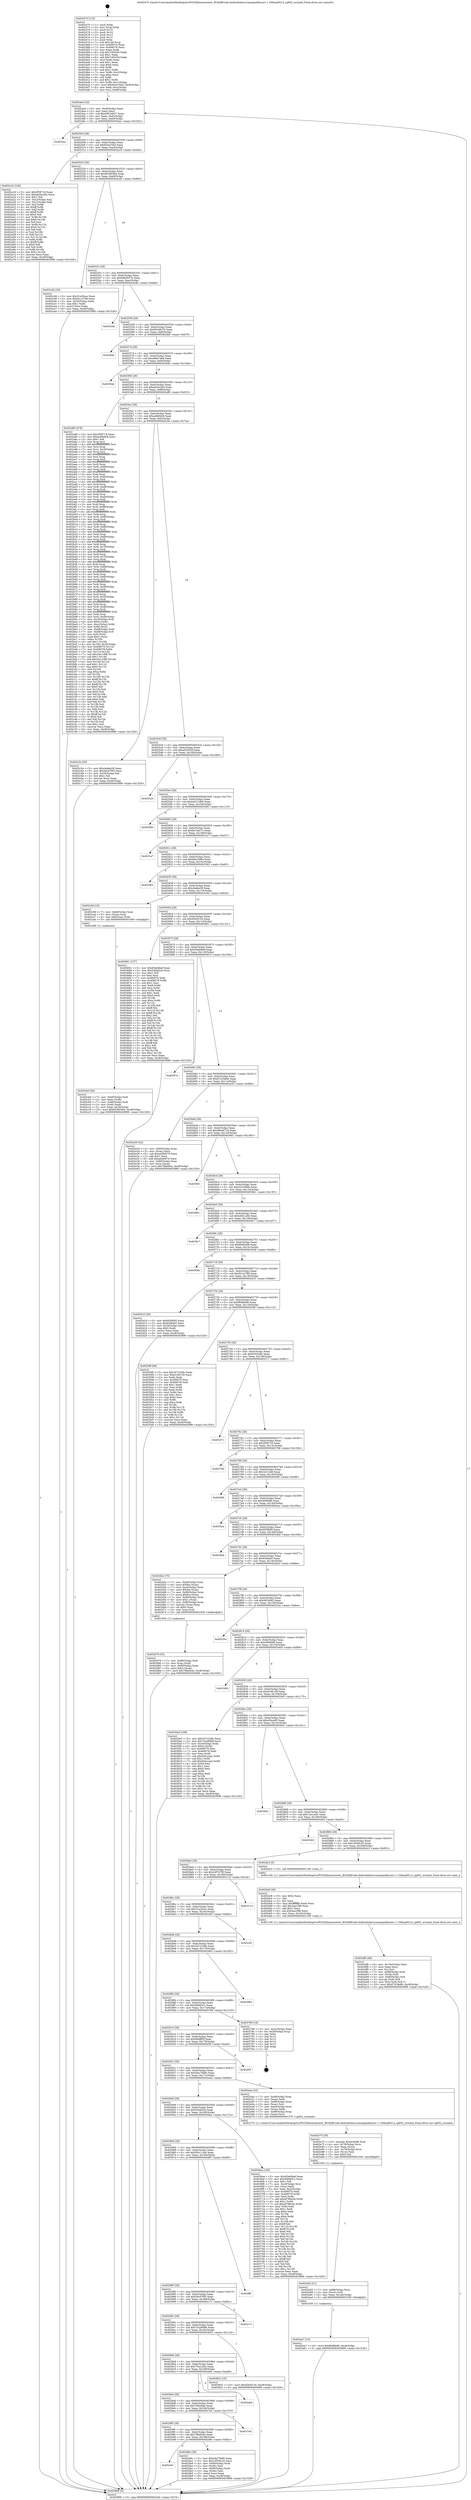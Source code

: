 digraph "0x402470" {
  label = "0x402470 (/mnt/c/Users/mathe/Desktop/tcc/POCII/binaries/extr_BGAQRCode-Androidzbarsrcmainjnilibiconv-1.15libcp852.h_cp852_wctomb_Final-ollvm.out::main(0))"
  labelloc = "t"
  node[shape=record]

  Entry [label="",width=0.3,height=0.3,shape=circle,fillcolor=black,style=filled]
  "0x4024e4" [label="{
     0x4024e4 [32]\l
     | [instrs]\l
     &nbsp;&nbsp;0x4024e4 \<+6\>: mov -0xc8(%rbp),%eax\l
     &nbsp;&nbsp;0x4024ea \<+2\>: mov %eax,%ecx\l
     &nbsp;&nbsp;0x4024ec \<+6\>: sub $0x8361b827,%ecx\l
     &nbsp;&nbsp;0x4024f2 \<+6\>: mov %eax,-0xdc(%rbp)\l
     &nbsp;&nbsp;0x4024f8 \<+6\>: mov %ecx,-0xe0(%rbp)\l
     &nbsp;&nbsp;0x4024fe \<+6\>: je 00000000004034ac \<main+0x103c\>\l
  }"]
  "0x4034ac" [label="{
     0x4034ac\l
  }", style=dashed]
  "0x402504" [label="{
     0x402504 [28]\l
     | [instrs]\l
     &nbsp;&nbsp;0x402504 \<+5\>: jmp 0000000000402509 \<main+0x99\>\l
     &nbsp;&nbsp;0x402509 \<+6\>: mov -0xdc(%rbp),%eax\l
     &nbsp;&nbsp;0x40250f \<+5\>: sub $0x83ea76a5,%eax\l
     &nbsp;&nbsp;0x402514 \<+6\>: mov %eax,-0xe4(%rbp)\l
     &nbsp;&nbsp;0x40251a \<+6\>: je 0000000000402a16 \<main+0x5a6\>\l
  }"]
  Exit [label="",width=0.3,height=0.3,shape=circle,fillcolor=black,style=filled,peripheries=2]
  "0x402a16" [label="{
     0x402a16 [106]\l
     | [instrs]\l
     &nbsp;&nbsp;0x402a16 \<+5\>: mov $0x2f58718,%eax\l
     &nbsp;&nbsp;0x402a1b \<+5\>: mov $0xab26c2b5,%ecx\l
     &nbsp;&nbsp;0x402a20 \<+2\>: mov $0x1,%dl\l
     &nbsp;&nbsp;0x402a22 \<+7\>: mov -0xc2(%rbp),%sil\l
     &nbsp;&nbsp;0x402a29 \<+7\>: mov -0xc1(%rbp),%dil\l
     &nbsp;&nbsp;0x402a30 \<+3\>: mov %sil,%r8b\l
     &nbsp;&nbsp;0x402a33 \<+4\>: xor $0xff,%r8b\l
     &nbsp;&nbsp;0x402a37 \<+3\>: mov %dil,%r9b\l
     &nbsp;&nbsp;0x402a3a \<+4\>: xor $0xff,%r9b\l
     &nbsp;&nbsp;0x402a3e \<+3\>: xor $0x0,%dl\l
     &nbsp;&nbsp;0x402a41 \<+3\>: mov %r8b,%r10b\l
     &nbsp;&nbsp;0x402a44 \<+4\>: and $0x0,%r10b\l
     &nbsp;&nbsp;0x402a48 \<+3\>: and %dl,%sil\l
     &nbsp;&nbsp;0x402a4b \<+3\>: mov %r9b,%r11b\l
     &nbsp;&nbsp;0x402a4e \<+4\>: and $0x0,%r11b\l
     &nbsp;&nbsp;0x402a52 \<+3\>: and %dl,%dil\l
     &nbsp;&nbsp;0x402a55 \<+3\>: or %sil,%r10b\l
     &nbsp;&nbsp;0x402a58 \<+3\>: or %dil,%r11b\l
     &nbsp;&nbsp;0x402a5b \<+3\>: xor %r11b,%r10b\l
     &nbsp;&nbsp;0x402a5e \<+3\>: or %r9b,%r8b\l
     &nbsp;&nbsp;0x402a61 \<+4\>: xor $0xff,%r8b\l
     &nbsp;&nbsp;0x402a65 \<+3\>: or $0x0,%dl\l
     &nbsp;&nbsp;0x402a68 \<+3\>: and %dl,%r8b\l
     &nbsp;&nbsp;0x402a6b \<+3\>: or %r8b,%r10b\l
     &nbsp;&nbsp;0x402a6e \<+4\>: test $0x1,%r10b\l
     &nbsp;&nbsp;0x402a72 \<+3\>: cmovne %ecx,%eax\l
     &nbsp;&nbsp;0x402a75 \<+6\>: mov %eax,-0xc8(%rbp)\l
     &nbsp;&nbsp;0x402a7b \<+5\>: jmp 0000000000403996 \<main+0x1526\>\l
  }"]
  "0x402520" [label="{
     0x402520 [28]\l
     | [instrs]\l
     &nbsp;&nbsp;0x402520 \<+5\>: jmp 0000000000402525 \<main+0xb5\>\l
     &nbsp;&nbsp;0x402525 \<+6\>: mov -0xdc(%rbp),%eax\l
     &nbsp;&nbsp;0x40252b \<+5\>: sub $0x8526936d,%eax\l
     &nbsp;&nbsp;0x402530 \<+6\>: mov %eax,-0xe8(%rbp)\l
     &nbsp;&nbsp;0x402536 \<+6\>: je 0000000000402cd4 \<main+0x864\>\l
  }"]
  "0x403996" [label="{
     0x403996 [5]\l
     | [instrs]\l
     &nbsp;&nbsp;0x403996 \<+5\>: jmp 00000000004024e4 \<main+0x74\>\l
  }"]
  "0x402470" [label="{
     0x402470 [116]\l
     | [instrs]\l
     &nbsp;&nbsp;0x402470 \<+1\>: push %rbp\l
     &nbsp;&nbsp;0x402471 \<+3\>: mov %rsp,%rbp\l
     &nbsp;&nbsp;0x402474 \<+2\>: push %r15\l
     &nbsp;&nbsp;0x402476 \<+2\>: push %r14\l
     &nbsp;&nbsp;0x402478 \<+2\>: push %r13\l
     &nbsp;&nbsp;0x40247a \<+2\>: push %r12\l
     &nbsp;&nbsp;0x40247c \<+1\>: push %rbx\l
     &nbsp;&nbsp;0x40247d \<+7\>: sub $0x1b8,%rsp\l
     &nbsp;&nbsp;0x402484 \<+7\>: mov 0x406070,%eax\l
     &nbsp;&nbsp;0x40248b \<+7\>: mov 0x406078,%ecx\l
     &nbsp;&nbsp;0x402492 \<+2\>: mov %eax,%edx\l
     &nbsp;&nbsp;0x402494 \<+6\>: sub $0x7c65430,%edx\l
     &nbsp;&nbsp;0x40249a \<+3\>: sub $0x1,%edx\l
     &nbsp;&nbsp;0x40249d \<+6\>: add $0x7c65430,%edx\l
     &nbsp;&nbsp;0x4024a3 \<+3\>: imul %edx,%eax\l
     &nbsp;&nbsp;0x4024a6 \<+3\>: and $0x1,%eax\l
     &nbsp;&nbsp;0x4024a9 \<+3\>: cmp $0x0,%eax\l
     &nbsp;&nbsp;0x4024ac \<+4\>: sete %r8b\l
     &nbsp;&nbsp;0x4024b0 \<+4\>: and $0x1,%r8b\l
     &nbsp;&nbsp;0x4024b4 \<+7\>: mov %r8b,-0xc2(%rbp)\l
     &nbsp;&nbsp;0x4024bb \<+3\>: cmp $0xa,%ecx\l
     &nbsp;&nbsp;0x4024be \<+4\>: setl %r8b\l
     &nbsp;&nbsp;0x4024c2 \<+4\>: and $0x1,%r8b\l
     &nbsp;&nbsp;0x4024c6 \<+7\>: mov %r8b,-0xc1(%rbp)\l
     &nbsp;&nbsp;0x4024cd \<+10\>: movl $0x83ea76a5,-0xc8(%rbp)\l
     &nbsp;&nbsp;0x4024d7 \<+6\>: mov %edi,-0xcc(%rbp)\l
     &nbsp;&nbsp;0x4024dd \<+7\>: mov %rsi,-0xd8(%rbp)\l
  }"]
  "0x402ea7" [label="{
     0x402ea7 [15]\l
     | [instrs]\l
     &nbsp;&nbsp;0x402ea7 \<+10\>: movl $0xf64fbb06,-0xc8(%rbp)\l
     &nbsp;&nbsp;0x402eb1 \<+5\>: jmp 0000000000403996 \<main+0x1526\>\l
  }"]
  "0x402cd4" [label="{
     0x402cd4 [30]\l
     | [instrs]\l
     &nbsp;&nbsp;0x402cd4 \<+5\>: mov $0x31e26cac,%eax\l
     &nbsp;&nbsp;0x402cd9 \<+5\>: mov $0xf2c1e789,%ecx\l
     &nbsp;&nbsp;0x402cde \<+3\>: mov -0x34(%rbp),%edx\l
     &nbsp;&nbsp;0x402ce1 \<+3\>: cmp $0x1,%edx\l
     &nbsp;&nbsp;0x402ce4 \<+3\>: cmovl %ecx,%eax\l
     &nbsp;&nbsp;0x402ce7 \<+6\>: mov %eax,-0xc8(%rbp)\l
     &nbsp;&nbsp;0x402ced \<+5\>: jmp 0000000000403996 \<main+0x1526\>\l
  }"]
  "0x40253c" [label="{
     0x40253c [28]\l
     | [instrs]\l
     &nbsp;&nbsp;0x40253c \<+5\>: jmp 0000000000402541 \<main+0xd1\>\l
     &nbsp;&nbsp;0x402541 \<+6\>: mov -0xdc(%rbp),%eax\l
     &nbsp;&nbsp;0x402547 \<+5\>: sub $0x8d63627b,%eax\l
     &nbsp;&nbsp;0x40254c \<+6\>: mov %eax,-0xec(%rbp)\l
     &nbsp;&nbsp;0x402552 \<+6\>: je 000000000040324b \<main+0xddb\>\l
  }"]
  "0x402e92" [label="{
     0x402e92 [21]\l
     | [instrs]\l
     &nbsp;&nbsp;0x402e92 \<+7\>: mov -0x88(%rbp),%rcx\l
     &nbsp;&nbsp;0x402e99 \<+3\>: mov (%rcx),%rdi\l
     &nbsp;&nbsp;0x402e9c \<+6\>: mov %eax,-0x1a0(%rbp)\l
     &nbsp;&nbsp;0x402ea2 \<+5\>: call 0000000000401030 \<free@plt\>\l
     | [calls]\l
     &nbsp;&nbsp;0x401030 \{1\} (unknown)\l
  }"]
  "0x40324b" [label="{
     0x40324b\l
  }", style=dashed]
  "0x402558" [label="{
     0x402558 [28]\l
     | [instrs]\l
     &nbsp;&nbsp;0x402558 \<+5\>: jmp 000000000040255d \<main+0xed\>\l
     &nbsp;&nbsp;0x40255d \<+6\>: mov -0xdc(%rbp),%eax\l
     &nbsp;&nbsp;0x402563 \<+5\>: sub $0x93c48c7b,%eax\l
     &nbsp;&nbsp;0x402568 \<+6\>: mov %eax,-0xf0(%rbp)\l
     &nbsp;&nbsp;0x40256e \<+6\>: je 0000000000402fe6 \<main+0xb76\>\l
  }"]
  "0x402e75" [label="{
     0x402e75 [29]\l
     | [instrs]\l
     &nbsp;&nbsp;0x402e75 \<+10\>: movabs $0x4040d6,%rdi\l
     &nbsp;&nbsp;0x402e7f \<+4\>: mov -0x78(%rbp),%rcx\l
     &nbsp;&nbsp;0x402e83 \<+2\>: mov %eax,(%rcx)\l
     &nbsp;&nbsp;0x402e85 \<+4\>: mov -0x78(%rbp),%rcx\l
     &nbsp;&nbsp;0x402e89 \<+2\>: mov (%rcx),%esi\l
     &nbsp;&nbsp;0x402e8b \<+2\>: mov $0x0,%al\l
     &nbsp;&nbsp;0x402e8d \<+5\>: call 0000000000401040 \<printf@plt\>\l
     | [calls]\l
     &nbsp;&nbsp;0x401040 \{1\} (unknown)\l
  }"]
  "0x402fe6" [label="{
     0x402fe6\l
  }", style=dashed]
  "0x402574" [label="{
     0x402574 [28]\l
     | [instrs]\l
     &nbsp;&nbsp;0x402574 \<+5\>: jmp 0000000000402579 \<main+0x109\>\l
     &nbsp;&nbsp;0x402579 \<+6\>: mov -0xdc(%rbp),%eax\l
     &nbsp;&nbsp;0x40257f \<+5\>: sub $0xa8be7de8,%eax\l
     &nbsp;&nbsp;0x402584 \<+6\>: mov %eax,-0xf4(%rbp)\l
     &nbsp;&nbsp;0x40258a \<+6\>: je 000000000040394e \<main+0x14de\>\l
  }"]
  "0x402df0" [label="{
     0x402df0 [48]\l
     | [instrs]\l
     &nbsp;&nbsp;0x402df0 \<+6\>: mov -0x19c(%rbp),%ecx\l
     &nbsp;&nbsp;0x402df6 \<+3\>: imul %eax,%ecx\l
     &nbsp;&nbsp;0x402df9 \<+3\>: mov %cl,%sil\l
     &nbsp;&nbsp;0x402dfc \<+7\>: mov -0x88(%rbp),%rdi\l
     &nbsp;&nbsp;0x402e03 \<+3\>: mov (%rdi),%rdi\l
     &nbsp;&nbsp;0x402e06 \<+4\>: mov -0x80(%rbp),%r8\l
     &nbsp;&nbsp;0x402e0a \<+3\>: movslq (%r8),%r8\l
     &nbsp;&nbsp;0x402e0d \<+4\>: mov %sil,(%rdi,%r8,1)\l
     &nbsp;&nbsp;0x402e11 \<+10\>: movl $0xd7418a9b,-0xc8(%rbp)\l
     &nbsp;&nbsp;0x402e1b \<+5\>: jmp 0000000000403996 \<main+0x1526\>\l
  }"]
  "0x40394e" [label="{
     0x40394e\l
  }", style=dashed]
  "0x402590" [label="{
     0x402590 [28]\l
     | [instrs]\l
     &nbsp;&nbsp;0x402590 \<+5\>: jmp 0000000000402595 \<main+0x125\>\l
     &nbsp;&nbsp;0x402595 \<+6\>: mov -0xdc(%rbp),%eax\l
     &nbsp;&nbsp;0x40259b \<+5\>: sub $0xab26c2b5,%eax\l
     &nbsp;&nbsp;0x4025a0 \<+6\>: mov %eax,-0xf8(%rbp)\l
     &nbsp;&nbsp;0x4025a6 \<+6\>: je 0000000000402a80 \<main+0x610\>\l
  }"]
  "0x402dc8" [label="{
     0x402dc8 [40]\l
     | [instrs]\l
     &nbsp;&nbsp;0x402dc8 \<+5\>: mov $0x2,%ecx\l
     &nbsp;&nbsp;0x402dcd \<+1\>: cltd\l
     &nbsp;&nbsp;0x402dce \<+2\>: idiv %ecx\l
     &nbsp;&nbsp;0x402dd0 \<+6\>: imul $0xfffffffe,%edx,%ecx\l
     &nbsp;&nbsp;0x402dd6 \<+6\>: add $0x2ea1f98,%ecx\l
     &nbsp;&nbsp;0x402ddc \<+3\>: add $0x1,%ecx\l
     &nbsp;&nbsp;0x402ddf \<+6\>: sub $0x2ea1f98,%ecx\l
     &nbsp;&nbsp;0x402de5 \<+6\>: mov %ecx,-0x19c(%rbp)\l
     &nbsp;&nbsp;0x402deb \<+5\>: call 0000000000401160 \<next_i\>\l
     | [calls]\l
     &nbsp;&nbsp;0x401160 \{1\} (/mnt/c/Users/mathe/Desktop/tcc/POCII/binaries/extr_BGAQRCode-Androidzbarsrcmainjnilibiconv-1.15libcp852.h_cp852_wctomb_Final-ollvm.out::next_i)\l
  }"]
  "0x402a80" [label="{
     0x402a80 [478]\l
     | [instrs]\l
     &nbsp;&nbsp;0x402a80 \<+5\>: mov $0x2f58718,%eax\l
     &nbsp;&nbsp;0x402a85 \<+5\>: mov $0xae8bfdc8,%ecx\l
     &nbsp;&nbsp;0x402a8a \<+2\>: mov $0x1,%dl\l
     &nbsp;&nbsp;0x402a8c \<+3\>: mov %rsp,%rsi\l
     &nbsp;&nbsp;0x402a8f \<+4\>: add $0xfffffffffffffff0,%rsi\l
     &nbsp;&nbsp;0x402a93 \<+3\>: mov %rsi,%rsp\l
     &nbsp;&nbsp;0x402a96 \<+7\>: mov %rsi,-0xc0(%rbp)\l
     &nbsp;&nbsp;0x402a9d \<+3\>: mov %rsp,%rsi\l
     &nbsp;&nbsp;0x402aa0 \<+4\>: add $0xfffffffffffffff0,%rsi\l
     &nbsp;&nbsp;0x402aa4 \<+3\>: mov %rsi,%rsp\l
     &nbsp;&nbsp;0x402aa7 \<+3\>: mov %rsp,%rdi\l
     &nbsp;&nbsp;0x402aaa \<+4\>: add $0xfffffffffffffff0,%rdi\l
     &nbsp;&nbsp;0x402aae \<+3\>: mov %rdi,%rsp\l
     &nbsp;&nbsp;0x402ab1 \<+7\>: mov %rdi,-0xb8(%rbp)\l
     &nbsp;&nbsp;0x402ab8 \<+3\>: mov %rsp,%rdi\l
     &nbsp;&nbsp;0x402abb \<+4\>: add $0xfffffffffffffff0,%rdi\l
     &nbsp;&nbsp;0x402abf \<+3\>: mov %rdi,%rsp\l
     &nbsp;&nbsp;0x402ac2 \<+7\>: mov %rdi,-0xb0(%rbp)\l
     &nbsp;&nbsp;0x402ac9 \<+3\>: mov %rsp,%rdi\l
     &nbsp;&nbsp;0x402acc \<+4\>: add $0xfffffffffffffff0,%rdi\l
     &nbsp;&nbsp;0x402ad0 \<+3\>: mov %rdi,%rsp\l
     &nbsp;&nbsp;0x402ad3 \<+7\>: mov %rdi,-0xa8(%rbp)\l
     &nbsp;&nbsp;0x402ada \<+3\>: mov %rsp,%rdi\l
     &nbsp;&nbsp;0x402add \<+4\>: add $0xfffffffffffffff0,%rdi\l
     &nbsp;&nbsp;0x402ae1 \<+3\>: mov %rdi,%rsp\l
     &nbsp;&nbsp;0x402ae4 \<+7\>: mov %rdi,-0xa0(%rbp)\l
     &nbsp;&nbsp;0x402aeb \<+3\>: mov %rsp,%rdi\l
     &nbsp;&nbsp;0x402aee \<+4\>: add $0xfffffffffffffff0,%rdi\l
     &nbsp;&nbsp;0x402af2 \<+3\>: mov %rdi,%rsp\l
     &nbsp;&nbsp;0x402af5 \<+7\>: mov %rdi,-0x98(%rbp)\l
     &nbsp;&nbsp;0x402afc \<+3\>: mov %rsp,%rdi\l
     &nbsp;&nbsp;0x402aff \<+4\>: add $0xfffffffffffffff0,%rdi\l
     &nbsp;&nbsp;0x402b03 \<+3\>: mov %rdi,%rsp\l
     &nbsp;&nbsp;0x402b06 \<+7\>: mov %rdi,-0x90(%rbp)\l
     &nbsp;&nbsp;0x402b0d \<+3\>: mov %rsp,%rdi\l
     &nbsp;&nbsp;0x402b10 \<+4\>: add $0xfffffffffffffff0,%rdi\l
     &nbsp;&nbsp;0x402b14 \<+3\>: mov %rdi,%rsp\l
     &nbsp;&nbsp;0x402b17 \<+7\>: mov %rdi,-0x88(%rbp)\l
     &nbsp;&nbsp;0x402b1e \<+3\>: mov %rsp,%rdi\l
     &nbsp;&nbsp;0x402b21 \<+4\>: add $0xfffffffffffffff0,%rdi\l
     &nbsp;&nbsp;0x402b25 \<+3\>: mov %rdi,%rsp\l
     &nbsp;&nbsp;0x402b28 \<+4\>: mov %rdi,-0x80(%rbp)\l
     &nbsp;&nbsp;0x402b2c \<+3\>: mov %rsp,%rdi\l
     &nbsp;&nbsp;0x402b2f \<+4\>: add $0xfffffffffffffff0,%rdi\l
     &nbsp;&nbsp;0x402b33 \<+3\>: mov %rdi,%rsp\l
     &nbsp;&nbsp;0x402b36 \<+4\>: mov %rdi,-0x78(%rbp)\l
     &nbsp;&nbsp;0x402b3a \<+3\>: mov %rsp,%rdi\l
     &nbsp;&nbsp;0x402b3d \<+4\>: add $0xfffffffffffffff0,%rdi\l
     &nbsp;&nbsp;0x402b41 \<+3\>: mov %rdi,%rsp\l
     &nbsp;&nbsp;0x402b44 \<+4\>: mov %rdi,-0x70(%rbp)\l
     &nbsp;&nbsp;0x402b48 \<+3\>: mov %rsp,%rdi\l
     &nbsp;&nbsp;0x402b4b \<+4\>: add $0xfffffffffffffff0,%rdi\l
     &nbsp;&nbsp;0x402b4f \<+3\>: mov %rdi,%rsp\l
     &nbsp;&nbsp;0x402b52 \<+4\>: mov %rdi,-0x68(%rbp)\l
     &nbsp;&nbsp;0x402b56 \<+3\>: mov %rsp,%rdi\l
     &nbsp;&nbsp;0x402b59 \<+4\>: add $0xfffffffffffffff0,%rdi\l
     &nbsp;&nbsp;0x402b5d \<+3\>: mov %rdi,%rsp\l
     &nbsp;&nbsp;0x402b60 \<+4\>: mov %rdi,-0x60(%rbp)\l
     &nbsp;&nbsp;0x402b64 \<+3\>: mov %rsp,%rdi\l
     &nbsp;&nbsp;0x402b67 \<+4\>: add $0xfffffffffffffff0,%rdi\l
     &nbsp;&nbsp;0x402b6b \<+3\>: mov %rdi,%rsp\l
     &nbsp;&nbsp;0x402b6e \<+4\>: mov %rdi,-0x58(%rbp)\l
     &nbsp;&nbsp;0x402b72 \<+3\>: mov %rsp,%rdi\l
     &nbsp;&nbsp;0x402b75 \<+4\>: add $0xfffffffffffffff0,%rdi\l
     &nbsp;&nbsp;0x402b79 \<+3\>: mov %rdi,%rsp\l
     &nbsp;&nbsp;0x402b7c \<+4\>: mov %rdi,-0x50(%rbp)\l
     &nbsp;&nbsp;0x402b80 \<+3\>: mov %rsp,%rdi\l
     &nbsp;&nbsp;0x402b83 \<+4\>: add $0xfffffffffffffff0,%rdi\l
     &nbsp;&nbsp;0x402b87 \<+3\>: mov %rdi,%rsp\l
     &nbsp;&nbsp;0x402b8a \<+4\>: mov %rdi,-0x48(%rbp)\l
     &nbsp;&nbsp;0x402b8e \<+3\>: mov %rsp,%rdi\l
     &nbsp;&nbsp;0x402b91 \<+4\>: add $0xfffffffffffffff0,%rdi\l
     &nbsp;&nbsp;0x402b95 \<+3\>: mov %rdi,%rsp\l
     &nbsp;&nbsp;0x402b98 \<+4\>: mov %rdi,-0x40(%rbp)\l
     &nbsp;&nbsp;0x402b9c \<+7\>: mov -0xc0(%rbp),%rdi\l
     &nbsp;&nbsp;0x402ba3 \<+6\>: movl $0x0,(%rdi)\l
     &nbsp;&nbsp;0x402ba9 \<+7\>: mov -0xcc(%rbp),%r8d\l
     &nbsp;&nbsp;0x402bb0 \<+3\>: mov %r8d,(%rsi)\l
     &nbsp;&nbsp;0x402bb3 \<+7\>: mov -0xb8(%rbp),%rdi\l
     &nbsp;&nbsp;0x402bba \<+7\>: mov -0xd8(%rbp),%r9\l
     &nbsp;&nbsp;0x402bc1 \<+3\>: mov %r9,(%rdi)\l
     &nbsp;&nbsp;0x402bc4 \<+3\>: cmpl $0x2,(%rsi)\l
     &nbsp;&nbsp;0x402bc7 \<+4\>: setne %r10b\l
     &nbsp;&nbsp;0x402bcb \<+4\>: and $0x1,%r10b\l
     &nbsp;&nbsp;0x402bcf \<+4\>: mov %r10b,-0x35(%rbp)\l
     &nbsp;&nbsp;0x402bd3 \<+8\>: mov 0x406070,%r11d\l
     &nbsp;&nbsp;0x402bdb \<+7\>: mov 0x406078,%ebx\l
     &nbsp;&nbsp;0x402be2 \<+3\>: mov %r11d,%r14d\l
     &nbsp;&nbsp;0x402be5 \<+7\>: sub $0x24cc18fb,%r14d\l
     &nbsp;&nbsp;0x402bec \<+4\>: sub $0x1,%r14d\l
     &nbsp;&nbsp;0x402bf0 \<+7\>: add $0x24cc18fb,%r14d\l
     &nbsp;&nbsp;0x402bf7 \<+4\>: imul %r14d,%r11d\l
     &nbsp;&nbsp;0x402bfb \<+4\>: and $0x1,%r11d\l
     &nbsp;&nbsp;0x402bff \<+4\>: cmp $0x0,%r11d\l
     &nbsp;&nbsp;0x402c03 \<+4\>: sete %r10b\l
     &nbsp;&nbsp;0x402c07 \<+3\>: cmp $0xa,%ebx\l
     &nbsp;&nbsp;0x402c0a \<+4\>: setl %r15b\l
     &nbsp;&nbsp;0x402c0e \<+3\>: mov %r10b,%r12b\l
     &nbsp;&nbsp;0x402c11 \<+4\>: xor $0xff,%r12b\l
     &nbsp;&nbsp;0x402c15 \<+3\>: mov %r15b,%r13b\l
     &nbsp;&nbsp;0x402c18 \<+4\>: xor $0xff,%r13b\l
     &nbsp;&nbsp;0x402c1c \<+3\>: xor $0x0,%dl\l
     &nbsp;&nbsp;0x402c1f \<+3\>: mov %r12b,%sil\l
     &nbsp;&nbsp;0x402c22 \<+4\>: and $0x0,%sil\l
     &nbsp;&nbsp;0x402c26 \<+3\>: and %dl,%r10b\l
     &nbsp;&nbsp;0x402c29 \<+3\>: mov %r13b,%dil\l
     &nbsp;&nbsp;0x402c2c \<+4\>: and $0x0,%dil\l
     &nbsp;&nbsp;0x402c30 \<+3\>: and %dl,%r15b\l
     &nbsp;&nbsp;0x402c33 \<+3\>: or %r10b,%sil\l
     &nbsp;&nbsp;0x402c36 \<+3\>: or %r15b,%dil\l
     &nbsp;&nbsp;0x402c39 \<+3\>: xor %dil,%sil\l
     &nbsp;&nbsp;0x402c3c \<+3\>: or %r13b,%r12b\l
     &nbsp;&nbsp;0x402c3f \<+4\>: xor $0xff,%r12b\l
     &nbsp;&nbsp;0x402c43 \<+3\>: or $0x0,%dl\l
     &nbsp;&nbsp;0x402c46 \<+3\>: and %dl,%r12b\l
     &nbsp;&nbsp;0x402c49 \<+3\>: or %r12b,%sil\l
     &nbsp;&nbsp;0x402c4c \<+4\>: test $0x1,%sil\l
     &nbsp;&nbsp;0x402c50 \<+3\>: cmovne %ecx,%eax\l
     &nbsp;&nbsp;0x402c53 \<+6\>: mov %eax,-0xc8(%rbp)\l
     &nbsp;&nbsp;0x402c59 \<+5\>: jmp 0000000000403996 \<main+0x1526\>\l
  }"]
  "0x4025ac" [label="{
     0x4025ac [28]\l
     | [instrs]\l
     &nbsp;&nbsp;0x4025ac \<+5\>: jmp 00000000004025b1 \<main+0x141\>\l
     &nbsp;&nbsp;0x4025b1 \<+6\>: mov -0xdc(%rbp),%eax\l
     &nbsp;&nbsp;0x4025b7 \<+5\>: sub $0xae8bfdc8,%eax\l
     &nbsp;&nbsp;0x4025bc \<+6\>: mov %eax,-0xfc(%rbp)\l
     &nbsp;&nbsp;0x4025c2 \<+6\>: je 0000000000402c5e \<main+0x7ee\>\l
  }"]
  "0x402a0c" [label="{
     0x402a0c\l
  }", style=dashed]
  "0x402d9c" [label="{
     0x402d9c [39]\l
     | [instrs]\l
     &nbsp;&nbsp;0x402d9c \<+5\>: mov $0x4da75680,%eax\l
     &nbsp;&nbsp;0x402da1 \<+5\>: mov $0x1d559c25,%ecx\l
     &nbsp;&nbsp;0x402da6 \<+4\>: mov -0x80(%rbp),%rdx\l
     &nbsp;&nbsp;0x402daa \<+2\>: mov (%rdx),%esi\l
     &nbsp;&nbsp;0x402dac \<+7\>: mov -0x90(%rbp),%rdx\l
     &nbsp;&nbsp;0x402db3 \<+2\>: cmp (%rdx),%esi\l
     &nbsp;&nbsp;0x402db5 \<+3\>: cmovl %ecx,%eax\l
     &nbsp;&nbsp;0x402db8 \<+6\>: mov %eax,-0xc8(%rbp)\l
     &nbsp;&nbsp;0x402dbe \<+5\>: jmp 0000000000403996 \<main+0x1526\>\l
  }"]
  "0x402c5e" [label="{
     0x402c5e [30]\l
     | [instrs]\l
     &nbsp;&nbsp;0x402c5e \<+5\>: mov $0xcbafee28,%eax\l
     &nbsp;&nbsp;0x402c63 \<+5\>: mov $0x5dc976f3,%ecx\l
     &nbsp;&nbsp;0x402c68 \<+3\>: mov -0x35(%rbp),%dl\l
     &nbsp;&nbsp;0x402c6b \<+3\>: test $0x1,%dl\l
     &nbsp;&nbsp;0x402c6e \<+3\>: cmovne %ecx,%eax\l
     &nbsp;&nbsp;0x402c71 \<+6\>: mov %eax,-0xc8(%rbp)\l
     &nbsp;&nbsp;0x402c77 \<+5\>: jmp 0000000000403996 \<main+0x1526\>\l
  }"]
  "0x4025c8" [label="{
     0x4025c8 [28]\l
     | [instrs]\l
     &nbsp;&nbsp;0x4025c8 \<+5\>: jmp 00000000004025cd \<main+0x15d\>\l
     &nbsp;&nbsp;0x4025cd \<+6\>: mov -0xdc(%rbp),%eax\l
     &nbsp;&nbsp;0x4025d3 \<+5\>: sub $0xaf25052f,%eax\l
     &nbsp;&nbsp;0x4025d8 \<+6\>: mov %eax,-0x100(%rbp)\l
     &nbsp;&nbsp;0x4025de \<+6\>: je 0000000000403520 \<main+0x10b0\>\l
  }"]
  "0x4029f0" [label="{
     0x4029f0 [28]\l
     | [instrs]\l
     &nbsp;&nbsp;0x4029f0 \<+5\>: jmp 00000000004029f5 \<main+0x585\>\l
     &nbsp;&nbsp;0x4029f5 \<+6\>: mov -0xdc(%rbp),%eax\l
     &nbsp;&nbsp;0x4029fb \<+5\>: sub $0x7f8a0b4c,%eax\l
     &nbsp;&nbsp;0x402a00 \<+6\>: mov %eax,-0x198(%rbp)\l
     &nbsp;&nbsp;0x402a06 \<+6\>: je 0000000000402d9c \<main+0x92c\>\l
  }"]
  "0x403520" [label="{
     0x403520\l
  }", style=dashed]
  "0x4025e4" [label="{
     0x4025e4 [28]\l
     | [instrs]\l
     &nbsp;&nbsp;0x4025e4 \<+5\>: jmp 00000000004025e9 \<main+0x179\>\l
     &nbsp;&nbsp;0x4025e9 \<+6\>: mov -0xdc(%rbp),%eax\l
     &nbsp;&nbsp;0x4025ef \<+5\>: sub $0xb4e71db9,%eax\l
     &nbsp;&nbsp;0x4025f4 \<+6\>: mov %eax,-0x104(%rbp)\l
     &nbsp;&nbsp;0x4025fa \<+6\>: je 0000000000403580 \<main+0x1110\>\l
  }"]
  "0x4037e0" [label="{
     0x4037e0\l
  }", style=dashed]
  "0x403580" [label="{
     0x403580\l
  }", style=dashed]
  "0x402600" [label="{
     0x402600 [28]\l
     | [instrs]\l
     &nbsp;&nbsp;0x402600 \<+5\>: jmp 0000000000402605 \<main+0x195\>\l
     &nbsp;&nbsp;0x402605 \<+6\>: mov -0xdc(%rbp),%eax\l
     &nbsp;&nbsp;0x40260b \<+5\>: sub $0xba7abc7c,%eax\l
     &nbsp;&nbsp;0x402610 \<+6\>: mov %eax,-0x108(%rbp)\l
     &nbsp;&nbsp;0x402616 \<+6\>: je 00000000004031a7 \<main+0xd37\>\l
  }"]
  "0x4029d4" [label="{
     0x4029d4 [28]\l
     | [instrs]\l
     &nbsp;&nbsp;0x4029d4 \<+5\>: jmp 00000000004029d9 \<main+0x569\>\l
     &nbsp;&nbsp;0x4029d9 \<+6\>: mov -0xdc(%rbp),%eax\l
     &nbsp;&nbsp;0x4029df \<+5\>: sub $0x7d82dfae,%eax\l
     &nbsp;&nbsp;0x4029e4 \<+6\>: mov %eax,-0x194(%rbp)\l
     &nbsp;&nbsp;0x4029ea \<+6\>: je 00000000004037e0 \<main+0x1370\>\l
  }"]
  "0x4031a7" [label="{
     0x4031a7\l
  }", style=dashed]
  "0x40261c" [label="{
     0x40261c [28]\l
     | [instrs]\l
     &nbsp;&nbsp;0x40261c \<+5\>: jmp 0000000000402621 \<main+0x1b1\>\l
     &nbsp;&nbsp;0x402621 \<+6\>: mov -0xdc(%rbp),%eax\l
     &nbsp;&nbsp;0x402627 \<+5\>: sub $0xbbb16f6e,%eax\l
     &nbsp;&nbsp;0x40262c \<+6\>: mov %eax,-0x10c(%rbp)\l
     &nbsp;&nbsp;0x402632 \<+6\>: je 0000000000403362 \<main+0xef2\>\l
  }"]
  "0x402eb6" [label="{
     0x402eb6\l
  }", style=dashed]
  "0x403362" [label="{
     0x403362\l
  }", style=dashed]
  "0x402638" [label="{
     0x402638 [28]\l
     | [instrs]\l
     &nbsp;&nbsp;0x402638 \<+5\>: jmp 000000000040263d \<main+0x1cd\>\l
     &nbsp;&nbsp;0x40263d \<+6\>: mov -0xdc(%rbp),%eax\l
     &nbsp;&nbsp;0x402643 \<+5\>: sub $0xcbafee28,%eax\l
     &nbsp;&nbsp;0x402648 \<+6\>: mov %eax,-0x110(%rbp)\l
     &nbsp;&nbsp;0x40264e \<+6\>: je 0000000000402c9d \<main+0x82d\>\l
  }"]
  "0x4029b8" [label="{
     0x4029b8 [28]\l
     | [instrs]\l
     &nbsp;&nbsp;0x4029b8 \<+5\>: jmp 00000000004029bd \<main+0x54d\>\l
     &nbsp;&nbsp;0x4029bd \<+6\>: mov -0xdc(%rbp),%eax\l
     &nbsp;&nbsp;0x4029c3 \<+5\>: sub $0x75ca1d2e,%eax\l
     &nbsp;&nbsp;0x4029c8 \<+6\>: mov %eax,-0x190(%rbp)\l
     &nbsp;&nbsp;0x4029ce \<+6\>: je 0000000000402eb6 \<main+0xa46\>\l
  }"]
  "0x402c9d" [label="{
     0x402c9d [19]\l
     | [instrs]\l
     &nbsp;&nbsp;0x402c9d \<+7\>: mov -0xb8(%rbp),%rax\l
     &nbsp;&nbsp;0x402ca4 \<+3\>: mov (%rax),%rax\l
     &nbsp;&nbsp;0x402ca7 \<+4\>: mov 0x8(%rax),%rdi\l
     &nbsp;&nbsp;0x402cab \<+5\>: call 0000000000401060 \<atoi@plt\>\l
     | [calls]\l
     &nbsp;&nbsp;0x401060 \{1\} (unknown)\l
  }"]
  "0x402654" [label="{
     0x402654 [28]\l
     | [instrs]\l
     &nbsp;&nbsp;0x402654 \<+5\>: jmp 0000000000402659 \<main+0x1e9\>\l
     &nbsp;&nbsp;0x402659 \<+6\>: mov -0xdc(%rbp),%eax\l
     &nbsp;&nbsp;0x40265f \<+5\>: sub $0xd3e5f134,%eax\l
     &nbsp;&nbsp;0x402664 \<+6\>: mov %eax,-0x114(%rbp)\l
     &nbsp;&nbsp;0x40266a \<+6\>: je 0000000000403661 \<main+0x11f1\>\l
  }"]
  "0x402cb0" [label="{
     0x402cb0 [36]\l
     | [instrs]\l
     &nbsp;&nbsp;0x402cb0 \<+7\>: mov -0xb0(%rbp),%rdi\l
     &nbsp;&nbsp;0x402cb7 \<+2\>: mov %eax,(%rdi)\l
     &nbsp;&nbsp;0x402cb9 \<+7\>: mov -0xb0(%rbp),%rdi\l
     &nbsp;&nbsp;0x402cc0 \<+2\>: mov (%rdi),%eax\l
     &nbsp;&nbsp;0x402cc2 \<+3\>: mov %eax,-0x34(%rbp)\l
     &nbsp;&nbsp;0x402cc5 \<+10\>: movl $0x8526936d,-0xc8(%rbp)\l
     &nbsp;&nbsp;0x402ccf \<+5\>: jmp 0000000000403996 \<main+0x1526\>\l
  }"]
  "0x403652" [label="{
     0x403652 [15]\l
     | [instrs]\l
     &nbsp;&nbsp;0x403652 \<+10\>: movl $0xd3e5f134,-0xc8(%rbp)\l
     &nbsp;&nbsp;0x40365c \<+5\>: jmp 0000000000403996 \<main+0x1526\>\l
  }"]
  "0x403661" [label="{
     0x403661 [137]\l
     | [instrs]\l
     &nbsp;&nbsp;0x403661 \<+5\>: mov $0xd5a6dbef,%eax\l
     &nbsp;&nbsp;0x403666 \<+5\>: mov $0x52baf2cb,%ecx\l
     &nbsp;&nbsp;0x40366b \<+2\>: mov $0x1,%dl\l
     &nbsp;&nbsp;0x40366d \<+2\>: xor %esi,%esi\l
     &nbsp;&nbsp;0x40366f \<+7\>: mov 0x406070,%edi\l
     &nbsp;&nbsp;0x403676 \<+8\>: mov 0x406078,%r8d\l
     &nbsp;&nbsp;0x40367e \<+3\>: sub $0x1,%esi\l
     &nbsp;&nbsp;0x403681 \<+3\>: mov %edi,%r9d\l
     &nbsp;&nbsp;0x403684 \<+3\>: add %esi,%r9d\l
     &nbsp;&nbsp;0x403687 \<+4\>: imul %r9d,%edi\l
     &nbsp;&nbsp;0x40368b \<+3\>: and $0x1,%edi\l
     &nbsp;&nbsp;0x40368e \<+3\>: cmp $0x0,%edi\l
     &nbsp;&nbsp;0x403691 \<+4\>: sete %r10b\l
     &nbsp;&nbsp;0x403695 \<+4\>: cmp $0xa,%r8d\l
     &nbsp;&nbsp;0x403699 \<+4\>: setl %r11b\l
     &nbsp;&nbsp;0x40369d \<+3\>: mov %r10b,%bl\l
     &nbsp;&nbsp;0x4036a0 \<+3\>: xor $0xff,%bl\l
     &nbsp;&nbsp;0x4036a3 \<+3\>: mov %r11b,%r14b\l
     &nbsp;&nbsp;0x4036a6 \<+4\>: xor $0xff,%r14b\l
     &nbsp;&nbsp;0x4036aa \<+3\>: xor $0x1,%dl\l
     &nbsp;&nbsp;0x4036ad \<+3\>: mov %bl,%r15b\l
     &nbsp;&nbsp;0x4036b0 \<+4\>: and $0xff,%r15b\l
     &nbsp;&nbsp;0x4036b4 \<+3\>: and %dl,%r10b\l
     &nbsp;&nbsp;0x4036b7 \<+3\>: mov %r14b,%r12b\l
     &nbsp;&nbsp;0x4036ba \<+4\>: and $0xff,%r12b\l
     &nbsp;&nbsp;0x4036be \<+3\>: and %dl,%r11b\l
     &nbsp;&nbsp;0x4036c1 \<+3\>: or %r10b,%r15b\l
     &nbsp;&nbsp;0x4036c4 \<+3\>: or %r11b,%r12b\l
     &nbsp;&nbsp;0x4036c7 \<+3\>: xor %r12b,%r15b\l
     &nbsp;&nbsp;0x4036ca \<+3\>: or %r14b,%bl\l
     &nbsp;&nbsp;0x4036cd \<+3\>: xor $0xff,%bl\l
     &nbsp;&nbsp;0x4036d0 \<+3\>: or $0x1,%dl\l
     &nbsp;&nbsp;0x4036d3 \<+2\>: and %dl,%bl\l
     &nbsp;&nbsp;0x4036d5 \<+3\>: or %bl,%r15b\l
     &nbsp;&nbsp;0x4036d8 \<+4\>: test $0x1,%r15b\l
     &nbsp;&nbsp;0x4036dc \<+3\>: cmovne %ecx,%eax\l
     &nbsp;&nbsp;0x4036df \<+6\>: mov %eax,-0xc8(%rbp)\l
     &nbsp;&nbsp;0x4036e5 \<+5\>: jmp 0000000000403996 \<main+0x1526\>\l
  }"]
  "0x402670" [label="{
     0x402670 [28]\l
     | [instrs]\l
     &nbsp;&nbsp;0x402670 \<+5\>: jmp 0000000000402675 \<main+0x205\>\l
     &nbsp;&nbsp;0x402675 \<+6\>: mov -0xdc(%rbp),%eax\l
     &nbsp;&nbsp;0x40267b \<+5\>: sub $0xd5a6dbef,%eax\l
     &nbsp;&nbsp;0x402680 \<+6\>: mov %eax,-0x118(%rbp)\l
     &nbsp;&nbsp;0x402686 \<+6\>: je 000000000040397e \<main+0x150e\>\l
  }"]
  "0x40299c" [label="{
     0x40299c [28]\l
     | [instrs]\l
     &nbsp;&nbsp;0x40299c \<+5\>: jmp 00000000004029a1 \<main+0x531\>\l
     &nbsp;&nbsp;0x4029a1 \<+6\>: mov -0xdc(%rbp),%eax\l
     &nbsp;&nbsp;0x4029a7 \<+5\>: sub $0x742a9086,%eax\l
     &nbsp;&nbsp;0x4029ac \<+6\>: mov %eax,-0x18c(%rbp)\l
     &nbsp;&nbsp;0x4029b2 \<+6\>: je 0000000000403652 \<main+0x11e2\>\l
  }"]
  "0x40397e" [label="{
     0x40397e\l
  }", style=dashed]
  "0x40268c" [label="{
     0x40268c [28]\l
     | [instrs]\l
     &nbsp;&nbsp;0x40268c \<+5\>: jmp 0000000000402691 \<main+0x221\>\l
     &nbsp;&nbsp;0x402691 \<+6\>: mov -0xdc(%rbp),%eax\l
     &nbsp;&nbsp;0x402697 \<+5\>: sub $0xd7418a9b,%eax\l
     &nbsp;&nbsp;0x40269c \<+6\>: mov %eax,-0x11c(%rbp)\l
     &nbsp;&nbsp;0x4026a2 \<+6\>: je 0000000000402e20 \<main+0x9b0\>\l
  }"]
  "0x402c7c" [label="{
     0x402c7c\l
  }", style=dashed]
  "0x402e20" [label="{
     0x402e20 [42]\l
     | [instrs]\l
     &nbsp;&nbsp;0x402e20 \<+4\>: mov -0x80(%rbp),%rax\l
     &nbsp;&nbsp;0x402e24 \<+2\>: mov (%rax),%ecx\l
     &nbsp;&nbsp;0x402e26 \<+6\>: sub $0xad3bf470,%ecx\l
     &nbsp;&nbsp;0x402e2c \<+3\>: add $0x1,%ecx\l
     &nbsp;&nbsp;0x402e2f \<+6\>: add $0xad3bf470,%ecx\l
     &nbsp;&nbsp;0x402e35 \<+4\>: mov -0x80(%rbp),%rax\l
     &nbsp;&nbsp;0x402e39 \<+2\>: mov %ecx,(%rax)\l
     &nbsp;&nbsp;0x402e3b \<+10\>: movl $0x7f8a0b4c,-0xc8(%rbp)\l
     &nbsp;&nbsp;0x402e45 \<+5\>: jmp 0000000000403996 \<main+0x1526\>\l
  }"]
  "0x4026a8" [label="{
     0x4026a8 [28]\l
     | [instrs]\l
     &nbsp;&nbsp;0x4026a8 \<+5\>: jmp 00000000004026ad \<main+0x23d\>\l
     &nbsp;&nbsp;0x4026ad \<+6\>: mov -0xdc(%rbp),%eax\l
     &nbsp;&nbsp;0x4026b3 \<+5\>: sub $0xdbba6718,%eax\l
     &nbsp;&nbsp;0x4026b8 \<+6\>: mov %eax,-0x120(%rbp)\l
     &nbsp;&nbsp;0x4026be \<+6\>: je 00000000004038f1 \<main+0x1481\>\l
  }"]
  "0x402980" [label="{
     0x402980 [28]\l
     | [instrs]\l
     &nbsp;&nbsp;0x402980 \<+5\>: jmp 0000000000402985 \<main+0x515\>\l
     &nbsp;&nbsp;0x402985 \<+6\>: mov -0xdc(%rbp),%eax\l
     &nbsp;&nbsp;0x40298b \<+5\>: sub $0x5dc976f3,%eax\l
     &nbsp;&nbsp;0x402990 \<+6\>: mov %eax,-0x188(%rbp)\l
     &nbsp;&nbsp;0x402996 \<+6\>: je 0000000000402c7c \<main+0x80c\>\l
  }"]
  "0x4038f1" [label="{
     0x4038f1\l
  }", style=dashed]
  "0x4026c4" [label="{
     0x4026c4 [28]\l
     | [instrs]\l
     &nbsp;&nbsp;0x4026c4 \<+5\>: jmp 00000000004026c9 \<main+0x259\>\l
     &nbsp;&nbsp;0x4026c9 \<+6\>: mov -0xdc(%rbp),%eax\l
     &nbsp;&nbsp;0x4026cf \<+5\>: sub $0xe231984b,%eax\l
     &nbsp;&nbsp;0x4026d4 \<+6\>: mov %eax,-0x124(%rbp)\l
     &nbsp;&nbsp;0x4026da \<+6\>: je 0000000000403861 \<main+0x13f1\>\l
  }"]
  "0x402ff5" [label="{
     0x402ff5\l
  }", style=dashed]
  "0x403861" [label="{
     0x403861\l
  }", style=dashed]
  "0x4026e0" [label="{
     0x4026e0 [28]\l
     | [instrs]\l
     &nbsp;&nbsp;0x4026e0 \<+5\>: jmp 00000000004026e5 \<main+0x275\>\l
     &nbsp;&nbsp;0x4026e5 \<+6\>: mov -0xdc(%rbp),%eax\l
     &nbsp;&nbsp;0x4026eb \<+5\>: sub $0xe4f21a5b,%eax\l
     &nbsp;&nbsp;0x4026f0 \<+6\>: mov %eax,-0x128(%rbp)\l
     &nbsp;&nbsp;0x4026f6 \<+6\>: je 00000000004038c7 \<main+0x1457\>\l
  }"]
  "0x402964" [label="{
     0x402964 [28]\l
     | [instrs]\l
     &nbsp;&nbsp;0x402964 \<+5\>: jmp 0000000000402969 \<main+0x4f9\>\l
     &nbsp;&nbsp;0x402969 \<+6\>: mov -0xdc(%rbp),%eax\l
     &nbsp;&nbsp;0x40296f \<+5\>: sub $0x55e113e4,%eax\l
     &nbsp;&nbsp;0x402974 \<+6\>: mov %eax,-0x184(%rbp)\l
     &nbsp;&nbsp;0x40297a \<+6\>: je 0000000000402ff5 \<main+0xb85\>\l
  }"]
  "0x4038c7" [label="{
     0x4038c7\l
  }", style=dashed]
  "0x4026fc" [label="{
     0x4026fc [28]\l
     | [instrs]\l
     &nbsp;&nbsp;0x4026fc \<+5\>: jmp 0000000000402701 \<main+0x291\>\l
     &nbsp;&nbsp;0x402701 \<+6\>: mov -0xdc(%rbp),%eax\l
     &nbsp;&nbsp;0x402707 \<+5\>: sub $0xf0ef5a06,%eax\l
     &nbsp;&nbsp;0x40270c \<+6\>: mov %eax,-0x12c(%rbp)\l
     &nbsp;&nbsp;0x402712 \<+6\>: je 000000000040304b \<main+0xbdb\>\l
  }"]
  "0x4036ea" [label="{
     0x4036ea [159]\l
     | [instrs]\l
     &nbsp;&nbsp;0x4036ea \<+5\>: mov $0xd5a6dbef,%eax\l
     &nbsp;&nbsp;0x4036ef \<+5\>: mov $0x40bfd3c1,%ecx\l
     &nbsp;&nbsp;0x4036f4 \<+2\>: mov $0x1,%dl\l
     &nbsp;&nbsp;0x4036f6 \<+7\>: mov -0xc0(%rbp),%rsi\l
     &nbsp;&nbsp;0x4036fd \<+2\>: mov (%rsi),%edi\l
     &nbsp;&nbsp;0x4036ff \<+3\>: mov %edi,-0x2c(%rbp)\l
     &nbsp;&nbsp;0x403702 \<+7\>: mov 0x406070,%edi\l
     &nbsp;&nbsp;0x403709 \<+8\>: mov 0x406078,%r8d\l
     &nbsp;&nbsp;0x403711 \<+3\>: mov %edi,%r9d\l
     &nbsp;&nbsp;0x403714 \<+7\>: add $0xaf789e2b,%r9d\l
     &nbsp;&nbsp;0x40371b \<+4\>: sub $0x1,%r9d\l
     &nbsp;&nbsp;0x40371f \<+7\>: sub $0xaf789e2b,%r9d\l
     &nbsp;&nbsp;0x403726 \<+4\>: imul %r9d,%edi\l
     &nbsp;&nbsp;0x40372a \<+3\>: and $0x1,%edi\l
     &nbsp;&nbsp;0x40372d \<+3\>: cmp $0x0,%edi\l
     &nbsp;&nbsp;0x403730 \<+4\>: sete %r10b\l
     &nbsp;&nbsp;0x403734 \<+4\>: cmp $0xa,%r8d\l
     &nbsp;&nbsp;0x403738 \<+4\>: setl %r11b\l
     &nbsp;&nbsp;0x40373c \<+3\>: mov %r10b,%bl\l
     &nbsp;&nbsp;0x40373f \<+3\>: xor $0xff,%bl\l
     &nbsp;&nbsp;0x403742 \<+3\>: mov %r11b,%r14b\l
     &nbsp;&nbsp;0x403745 \<+4\>: xor $0xff,%r14b\l
     &nbsp;&nbsp;0x403749 \<+3\>: xor $0x0,%dl\l
     &nbsp;&nbsp;0x40374c \<+3\>: mov %bl,%r15b\l
     &nbsp;&nbsp;0x40374f \<+4\>: and $0x0,%r15b\l
     &nbsp;&nbsp;0x403753 \<+3\>: and %dl,%r10b\l
     &nbsp;&nbsp;0x403756 \<+3\>: mov %r14b,%r12b\l
     &nbsp;&nbsp;0x403759 \<+4\>: and $0x0,%r12b\l
     &nbsp;&nbsp;0x40375d \<+3\>: and %dl,%r11b\l
     &nbsp;&nbsp;0x403760 \<+3\>: or %r10b,%r15b\l
     &nbsp;&nbsp;0x403763 \<+3\>: or %r11b,%r12b\l
     &nbsp;&nbsp;0x403766 \<+3\>: xor %r12b,%r15b\l
     &nbsp;&nbsp;0x403769 \<+3\>: or %r14b,%bl\l
     &nbsp;&nbsp;0x40376c \<+3\>: xor $0xff,%bl\l
     &nbsp;&nbsp;0x40376f \<+3\>: or $0x0,%dl\l
     &nbsp;&nbsp;0x403772 \<+2\>: and %dl,%bl\l
     &nbsp;&nbsp;0x403774 \<+3\>: or %bl,%r15b\l
     &nbsp;&nbsp;0x403777 \<+4\>: test $0x1,%r15b\l
     &nbsp;&nbsp;0x40377b \<+3\>: cmovne %ecx,%eax\l
     &nbsp;&nbsp;0x40377e \<+6\>: mov %eax,-0xc8(%rbp)\l
     &nbsp;&nbsp;0x403784 \<+5\>: jmp 0000000000403996 \<main+0x1526\>\l
  }"]
  "0x40304b" [label="{
     0x40304b\l
  }", style=dashed]
  "0x402718" [label="{
     0x402718 [28]\l
     | [instrs]\l
     &nbsp;&nbsp;0x402718 \<+5\>: jmp 000000000040271d \<main+0x2ad\>\l
     &nbsp;&nbsp;0x40271d \<+6\>: mov -0xdc(%rbp),%eax\l
     &nbsp;&nbsp;0x402723 \<+5\>: sub $0xf2c1e789,%eax\l
     &nbsp;&nbsp;0x402728 \<+6\>: mov %eax,-0x130(%rbp)\l
     &nbsp;&nbsp;0x40272e \<+6\>: je 0000000000402d10 \<main+0x8a0\>\l
  }"]
  "0x402948" [label="{
     0x402948 [28]\l
     | [instrs]\l
     &nbsp;&nbsp;0x402948 \<+5\>: jmp 000000000040294d \<main+0x4dd\>\l
     &nbsp;&nbsp;0x40294d \<+6\>: mov -0xdc(%rbp),%eax\l
     &nbsp;&nbsp;0x402953 \<+5\>: sub $0x52baf2cb,%eax\l
     &nbsp;&nbsp;0x402958 \<+6\>: mov %eax,-0x180(%rbp)\l
     &nbsp;&nbsp;0x40295e \<+6\>: je 00000000004036ea \<main+0x127a\>\l
  }"]
  "0x402d10" [label="{
     0x402d10 [30]\l
     | [instrs]\l
     &nbsp;&nbsp;0x402d10 \<+5\>: mov $0x605fb85,%eax\l
     &nbsp;&nbsp;0x402d15 \<+5\>: mov $0x63f4ab5,%ecx\l
     &nbsp;&nbsp;0x402d1a \<+3\>: mov -0x34(%rbp),%edx\l
     &nbsp;&nbsp;0x402d1d \<+3\>: cmp $0x0,%edx\l
     &nbsp;&nbsp;0x402d20 \<+3\>: cmove %ecx,%eax\l
     &nbsp;&nbsp;0x402d23 \<+6\>: mov %eax,-0xc8(%rbp)\l
     &nbsp;&nbsp;0x402d29 \<+5\>: jmp 0000000000403996 \<main+0x1526\>\l
  }"]
  "0x402734" [label="{
     0x402734 [28]\l
     | [instrs]\l
     &nbsp;&nbsp;0x402734 \<+5\>: jmp 0000000000402739 \<main+0x2c9\>\l
     &nbsp;&nbsp;0x402739 \<+6\>: mov -0xdc(%rbp),%eax\l
     &nbsp;&nbsp;0x40273f \<+5\>: sub $0xf64fbb06,%eax\l
     &nbsp;&nbsp;0x402744 \<+6\>: mov %eax,-0x134(%rbp)\l
     &nbsp;&nbsp;0x40274a \<+6\>: je 000000000040358f \<main+0x111f\>\l
  }"]
  "0x402e4a" [label="{
     0x402e4a [43]\l
     | [instrs]\l
     &nbsp;&nbsp;0x402e4a \<+7\>: mov -0xa8(%rbp),%rax\l
     &nbsp;&nbsp;0x402e51 \<+2\>: mov (%rax),%edi\l
     &nbsp;&nbsp;0x402e53 \<+7\>: mov -0x88(%rbp),%rax\l
     &nbsp;&nbsp;0x402e5a \<+3\>: mov (%rax),%rsi\l
     &nbsp;&nbsp;0x402e5d \<+7\>: mov -0xa0(%rbp),%rax\l
     &nbsp;&nbsp;0x402e64 \<+2\>: mov (%rax),%edx\l
     &nbsp;&nbsp;0x402e66 \<+7\>: mov -0x98(%rbp),%rax\l
     &nbsp;&nbsp;0x402e6d \<+3\>: mov (%rax),%rcx\l
     &nbsp;&nbsp;0x402e70 \<+5\>: call 0000000000401570 \<cp852_wctomb\>\l
     | [calls]\l
     &nbsp;&nbsp;0x401570 \{1\} (/mnt/c/Users/mathe/Desktop/tcc/POCII/binaries/extr_BGAQRCode-Androidzbarsrcmainjnilibiconv-1.15libcp852.h_cp852_wctomb_Final-ollvm.out::cp852_wctomb)\l
  }"]
  "0x40358f" [label="{
     0x40358f [86]\l
     | [instrs]\l
     &nbsp;&nbsp;0x40358f \<+5\>: mov $0x3472338c,%eax\l
     &nbsp;&nbsp;0x403594 \<+5\>: mov $0xd1d0159,%ecx\l
     &nbsp;&nbsp;0x403599 \<+2\>: xor %edx,%edx\l
     &nbsp;&nbsp;0x40359b \<+7\>: mov 0x406070,%esi\l
     &nbsp;&nbsp;0x4035a2 \<+7\>: mov 0x406078,%edi\l
     &nbsp;&nbsp;0x4035a9 \<+3\>: sub $0x1,%edx\l
     &nbsp;&nbsp;0x4035ac \<+3\>: mov %esi,%r8d\l
     &nbsp;&nbsp;0x4035af \<+3\>: add %edx,%r8d\l
     &nbsp;&nbsp;0x4035b2 \<+4\>: imul %r8d,%esi\l
     &nbsp;&nbsp;0x4035b6 \<+3\>: and $0x1,%esi\l
     &nbsp;&nbsp;0x4035b9 \<+3\>: cmp $0x0,%esi\l
     &nbsp;&nbsp;0x4035bc \<+4\>: sete %r9b\l
     &nbsp;&nbsp;0x4035c0 \<+3\>: cmp $0xa,%edi\l
     &nbsp;&nbsp;0x4035c3 \<+4\>: setl %r10b\l
     &nbsp;&nbsp;0x4035c7 \<+3\>: mov %r9b,%r11b\l
     &nbsp;&nbsp;0x4035ca \<+3\>: and %r10b,%r11b\l
     &nbsp;&nbsp;0x4035cd \<+3\>: xor %r10b,%r9b\l
     &nbsp;&nbsp;0x4035d0 \<+3\>: or %r9b,%r11b\l
     &nbsp;&nbsp;0x4035d3 \<+4\>: test $0x1,%r11b\l
     &nbsp;&nbsp;0x4035d7 \<+3\>: cmovne %ecx,%eax\l
     &nbsp;&nbsp;0x4035da \<+6\>: mov %eax,-0xc8(%rbp)\l
     &nbsp;&nbsp;0x4035e0 \<+5\>: jmp 0000000000403996 \<main+0x1526\>\l
  }"]
  "0x402750" [label="{
     0x402750 [28]\l
     | [instrs]\l
     &nbsp;&nbsp;0x402750 \<+5\>: jmp 0000000000402755 \<main+0x2e5\>\l
     &nbsp;&nbsp;0x402755 \<+6\>: mov -0xdc(%rbp),%eax\l
     &nbsp;&nbsp;0x40275b \<+5\>: sub $0xfc932a8c,%eax\l
     &nbsp;&nbsp;0x402760 \<+6\>: mov %eax,-0x138(%rbp)\l
     &nbsp;&nbsp;0x402766 \<+6\>: je 0000000000403371 \<main+0xf01\>\l
  }"]
  "0x40292c" [label="{
     0x40292c [28]\l
     | [instrs]\l
     &nbsp;&nbsp;0x40292c \<+5\>: jmp 0000000000402931 \<main+0x4c1\>\l
     &nbsp;&nbsp;0x402931 \<+6\>: mov -0xdc(%rbp),%eax\l
     &nbsp;&nbsp;0x402937 \<+5\>: sub $0x4da75680,%eax\l
     &nbsp;&nbsp;0x40293c \<+6\>: mov %eax,-0x17c(%rbp)\l
     &nbsp;&nbsp;0x402942 \<+6\>: je 0000000000402e4a \<main+0x9da\>\l
  }"]
  "0x403371" [label="{
     0x403371\l
  }", style=dashed]
  "0x40276c" [label="{
     0x40276c [28]\l
     | [instrs]\l
     &nbsp;&nbsp;0x40276c \<+5\>: jmp 0000000000402771 \<main+0x301\>\l
     &nbsp;&nbsp;0x402771 \<+6\>: mov -0xdc(%rbp),%eax\l
     &nbsp;&nbsp;0x402777 \<+5\>: sub $0x2f58718,%eax\l
     &nbsp;&nbsp;0x40277c \<+6\>: mov %eax,-0x13c(%rbp)\l
     &nbsp;&nbsp;0x402782 \<+6\>: je 000000000040379b \<main+0x132b\>\l
  }"]
  "0x402f3f" [label="{
     0x402f3f\l
  }", style=dashed]
  "0x40379b" [label="{
     0x40379b\l
  }", style=dashed]
  "0x402788" [label="{
     0x402788 [28]\l
     | [instrs]\l
     &nbsp;&nbsp;0x402788 \<+5\>: jmp 000000000040278d \<main+0x31d\>\l
     &nbsp;&nbsp;0x40278d \<+6\>: mov -0xdc(%rbp),%eax\l
     &nbsp;&nbsp;0x402793 \<+5\>: sub $0x3c514dd,%eax\l
     &nbsp;&nbsp;0x402798 \<+6\>: mov %eax,-0x140(%rbp)\l
     &nbsp;&nbsp;0x40279e \<+6\>: je 00000000004030f6 \<main+0xc86\>\l
  }"]
  "0x402910" [label="{
     0x402910 [28]\l
     | [instrs]\l
     &nbsp;&nbsp;0x402910 \<+5\>: jmp 0000000000402915 \<main+0x4a5\>\l
     &nbsp;&nbsp;0x402915 \<+6\>: mov -0xdc(%rbp),%eax\l
     &nbsp;&nbsp;0x40291b \<+5\>: sub $0x49dfff2f,%eax\l
     &nbsp;&nbsp;0x402920 \<+6\>: mov %eax,-0x178(%rbp)\l
     &nbsp;&nbsp;0x402926 \<+6\>: je 0000000000402f3f \<main+0xacf\>\l
  }"]
  "0x4030f6" [label="{
     0x4030f6\l
  }", style=dashed]
  "0x4027a4" [label="{
     0x4027a4 [28]\l
     | [instrs]\l
     &nbsp;&nbsp;0x4027a4 \<+5\>: jmp 00000000004027a9 \<main+0x339\>\l
     &nbsp;&nbsp;0x4027a9 \<+6\>: mov -0xdc(%rbp),%eax\l
     &nbsp;&nbsp;0x4027af \<+5\>: sub $0x4699dfb,%eax\l
     &nbsp;&nbsp;0x4027b4 \<+6\>: mov %eax,-0x144(%rbp)\l
     &nbsp;&nbsp;0x4027ba \<+6\>: je 00000000004034ca \<main+0x105a\>\l
  }"]
  "0x403789" [label="{
     0x403789 [18]\l
     | [instrs]\l
     &nbsp;&nbsp;0x403789 \<+3\>: mov -0x2c(%rbp),%eax\l
     &nbsp;&nbsp;0x40378c \<+4\>: lea -0x28(%rbp),%rsp\l
     &nbsp;&nbsp;0x403790 \<+1\>: pop %rbx\l
     &nbsp;&nbsp;0x403791 \<+2\>: pop %r12\l
     &nbsp;&nbsp;0x403793 \<+2\>: pop %r13\l
     &nbsp;&nbsp;0x403795 \<+2\>: pop %r14\l
     &nbsp;&nbsp;0x403797 \<+2\>: pop %r15\l
     &nbsp;&nbsp;0x403799 \<+1\>: pop %rbp\l
     &nbsp;&nbsp;0x40379a \<+1\>: ret\l
  }"]
  "0x4034ca" [label="{
     0x4034ca\l
  }", style=dashed]
  "0x4027c0" [label="{
     0x4027c0 [28]\l
     | [instrs]\l
     &nbsp;&nbsp;0x4027c0 \<+5\>: jmp 00000000004027c5 \<main+0x355\>\l
     &nbsp;&nbsp;0x4027c5 \<+6\>: mov -0xdc(%rbp),%eax\l
     &nbsp;&nbsp;0x4027cb \<+5\>: sub $0x605fb85,%eax\l
     &nbsp;&nbsp;0x4027d0 \<+6\>: mov %eax,-0x148(%rbp)\l
     &nbsp;&nbsp;0x4027d6 \<+6\>: je 00000000004034bb \<main+0x104b\>\l
  }"]
  "0x4028f4" [label="{
     0x4028f4 [28]\l
     | [instrs]\l
     &nbsp;&nbsp;0x4028f4 \<+5\>: jmp 00000000004028f9 \<main+0x489\>\l
     &nbsp;&nbsp;0x4028f9 \<+6\>: mov -0xdc(%rbp),%eax\l
     &nbsp;&nbsp;0x4028ff \<+5\>: sub $0x40bfd3c1,%eax\l
     &nbsp;&nbsp;0x402904 \<+6\>: mov %eax,-0x174(%rbp)\l
     &nbsp;&nbsp;0x40290a \<+6\>: je 0000000000403789 \<main+0x1319\>\l
  }"]
  "0x4034bb" [label="{
     0x4034bb\l
  }", style=dashed]
  "0x4027dc" [label="{
     0x4027dc [28]\l
     | [instrs]\l
     &nbsp;&nbsp;0x4027dc \<+5\>: jmp 00000000004027e1 \<main+0x371\>\l
     &nbsp;&nbsp;0x4027e1 \<+6\>: mov -0xdc(%rbp),%eax\l
     &nbsp;&nbsp;0x4027e7 \<+5\>: sub $0x63f4ab5,%eax\l
     &nbsp;&nbsp;0x4027ec \<+6\>: mov %eax,-0x14c(%rbp)\l
     &nbsp;&nbsp;0x4027f2 \<+6\>: je 0000000000402d2e \<main+0x8be\>\l
  }"]
  "0x403962" [label="{
     0x403962\l
  }", style=dashed]
  "0x402d2e" [label="{
     0x402d2e [75]\l
     | [instrs]\l
     &nbsp;&nbsp;0x402d2e \<+7\>: mov -0xa8(%rbp),%rax\l
     &nbsp;&nbsp;0x402d35 \<+6\>: movl $0x64,(%rax)\l
     &nbsp;&nbsp;0x402d3b \<+7\>: mov -0xa0(%rbp),%rax\l
     &nbsp;&nbsp;0x402d42 \<+6\>: movl $0x64,(%rax)\l
     &nbsp;&nbsp;0x402d48 \<+7\>: mov -0x98(%rbp),%rax\l
     &nbsp;&nbsp;0x402d4f \<+7\>: movq $0x64,(%rax)\l
     &nbsp;&nbsp;0x402d56 \<+7\>: mov -0x90(%rbp),%rax\l
     &nbsp;&nbsp;0x402d5d \<+6\>: movl $0x1,(%rax)\l
     &nbsp;&nbsp;0x402d63 \<+7\>: mov -0x90(%rbp),%rax\l
     &nbsp;&nbsp;0x402d6a \<+3\>: movslq (%rax),%rax\l
     &nbsp;&nbsp;0x402d6d \<+4\>: shl $0x0,%rax\l
     &nbsp;&nbsp;0x402d71 \<+3\>: mov %rax,%rdi\l
     &nbsp;&nbsp;0x402d74 \<+5\>: call 0000000000401050 \<malloc@plt\>\l
     | [calls]\l
     &nbsp;&nbsp;0x401050 \{1\} (unknown)\l
  }"]
  "0x4027f8" [label="{
     0x4027f8 [28]\l
     | [instrs]\l
     &nbsp;&nbsp;0x4027f8 \<+5\>: jmp 00000000004027fd \<main+0x38d\>\l
     &nbsp;&nbsp;0x4027fd \<+6\>: mov -0xdc(%rbp),%eax\l
     &nbsp;&nbsp;0x402803 \<+5\>: sub $0x9d5c843,%eax\l
     &nbsp;&nbsp;0x402808 \<+6\>: mov %eax,-0x150(%rbp)\l
     &nbsp;&nbsp;0x40280e \<+6\>: je 000000000040325a \<main+0xdea\>\l
  }"]
  "0x402d79" [label="{
     0x402d79 [35]\l
     | [instrs]\l
     &nbsp;&nbsp;0x402d79 \<+7\>: mov -0x88(%rbp),%rdi\l
     &nbsp;&nbsp;0x402d80 \<+3\>: mov %rax,(%rdi)\l
     &nbsp;&nbsp;0x402d83 \<+4\>: mov -0x80(%rbp),%rax\l
     &nbsp;&nbsp;0x402d87 \<+6\>: movl $0x0,(%rax)\l
     &nbsp;&nbsp;0x402d8d \<+10\>: movl $0x7f8a0b4c,-0xc8(%rbp)\l
     &nbsp;&nbsp;0x402d97 \<+5\>: jmp 0000000000403996 \<main+0x1526\>\l
  }"]
  "0x4028d8" [label="{
     0x4028d8 [28]\l
     | [instrs]\l
     &nbsp;&nbsp;0x4028d8 \<+5\>: jmp 00000000004028dd \<main+0x46d\>\l
     &nbsp;&nbsp;0x4028dd \<+6\>: mov -0xdc(%rbp),%eax\l
     &nbsp;&nbsp;0x4028e3 \<+5\>: sub $0x3472338c,%eax\l
     &nbsp;&nbsp;0x4028e8 \<+6\>: mov %eax,-0x170(%rbp)\l
     &nbsp;&nbsp;0x4028ee \<+6\>: je 0000000000403962 \<main+0x14f2\>\l
  }"]
  "0x40325a" [label="{
     0x40325a\l
  }", style=dashed]
  "0x402814" [label="{
     0x402814 [28]\l
     | [instrs]\l
     &nbsp;&nbsp;0x402814 \<+5\>: jmp 0000000000402819 \<main+0x3a9\>\l
     &nbsp;&nbsp;0x402819 \<+6\>: mov -0xdc(%rbp),%eax\l
     &nbsp;&nbsp;0x40281f \<+5\>: sub $0xc066d86,%eax\l
     &nbsp;&nbsp;0x402824 \<+6\>: mov %eax,-0x154(%rbp)\l
     &nbsp;&nbsp;0x40282a \<+6\>: je 0000000000403404 \<main+0xf94\>\l
  }"]
  "0x402cf2" [label="{
     0x402cf2\l
  }", style=dashed]
  "0x403404" [label="{
     0x403404\l
  }", style=dashed]
  "0x402830" [label="{
     0x402830 [28]\l
     | [instrs]\l
     &nbsp;&nbsp;0x402830 \<+5\>: jmp 0000000000402835 \<main+0x3c5\>\l
     &nbsp;&nbsp;0x402835 \<+6\>: mov -0xdc(%rbp),%eax\l
     &nbsp;&nbsp;0x40283b \<+5\>: sub $0xd1d0159,%eax\l
     &nbsp;&nbsp;0x402840 \<+6\>: mov %eax,-0x158(%rbp)\l
     &nbsp;&nbsp;0x402846 \<+6\>: je 00000000004035e5 \<main+0x1175\>\l
  }"]
  "0x4028bc" [label="{
     0x4028bc [28]\l
     | [instrs]\l
     &nbsp;&nbsp;0x4028bc \<+5\>: jmp 00000000004028c1 \<main+0x451\>\l
     &nbsp;&nbsp;0x4028c1 \<+6\>: mov -0xdc(%rbp),%eax\l
     &nbsp;&nbsp;0x4028c7 \<+5\>: sub $0x31e26cac,%eax\l
     &nbsp;&nbsp;0x4028cc \<+6\>: mov %eax,-0x16c(%rbp)\l
     &nbsp;&nbsp;0x4028d2 \<+6\>: je 0000000000402cf2 \<main+0x882\>\l
  }"]
  "0x4035e5" [label="{
     0x4035e5 [109]\l
     | [instrs]\l
     &nbsp;&nbsp;0x4035e5 \<+5\>: mov $0x3472338c,%eax\l
     &nbsp;&nbsp;0x4035ea \<+5\>: mov $0x742a9086,%ecx\l
     &nbsp;&nbsp;0x4035ef \<+7\>: mov -0xc0(%rbp),%rdx\l
     &nbsp;&nbsp;0x4035f6 \<+6\>: movl $0x0,(%rdx)\l
     &nbsp;&nbsp;0x4035fc \<+7\>: mov 0x406070,%esi\l
     &nbsp;&nbsp;0x403603 \<+7\>: mov 0x406078,%edi\l
     &nbsp;&nbsp;0x40360a \<+3\>: mov %esi,%r8d\l
     &nbsp;&nbsp;0x40360d \<+7\>: sub $0x626ccea2,%r8d\l
     &nbsp;&nbsp;0x403614 \<+4\>: sub $0x1,%r8d\l
     &nbsp;&nbsp;0x403618 \<+7\>: add $0x626ccea2,%r8d\l
     &nbsp;&nbsp;0x40361f \<+4\>: imul %r8d,%esi\l
     &nbsp;&nbsp;0x403623 \<+3\>: and $0x1,%esi\l
     &nbsp;&nbsp;0x403626 \<+3\>: cmp $0x0,%esi\l
     &nbsp;&nbsp;0x403629 \<+4\>: sete %r9b\l
     &nbsp;&nbsp;0x40362d \<+3\>: cmp $0xa,%edi\l
     &nbsp;&nbsp;0x403630 \<+4\>: setl %r10b\l
     &nbsp;&nbsp;0x403634 \<+3\>: mov %r9b,%r11b\l
     &nbsp;&nbsp;0x403637 \<+3\>: and %r10b,%r11b\l
     &nbsp;&nbsp;0x40363a \<+3\>: xor %r10b,%r9b\l
     &nbsp;&nbsp;0x40363d \<+3\>: or %r9b,%r11b\l
     &nbsp;&nbsp;0x403640 \<+4\>: test $0x1,%r11b\l
     &nbsp;&nbsp;0x403644 \<+3\>: cmovne %ecx,%eax\l
     &nbsp;&nbsp;0x403647 \<+6\>: mov %eax,-0xc8(%rbp)\l
     &nbsp;&nbsp;0x40364d \<+5\>: jmp 0000000000403996 \<main+0x1526\>\l
  }"]
  "0x40284c" [label="{
     0x40284c [28]\l
     | [instrs]\l
     &nbsp;&nbsp;0x40284c \<+5\>: jmp 0000000000402851 \<main+0x3e1\>\l
     &nbsp;&nbsp;0x402851 \<+6\>: mov -0xdc(%rbp),%eax\l
     &nbsp;&nbsp;0x402857 \<+5\>: sub $0xe5bce65,%eax\l
     &nbsp;&nbsp;0x40285c \<+6\>: mov %eax,-0x15c(%rbp)\l
     &nbsp;&nbsp;0x402862 \<+6\>: je 000000000040383c \<main+0x13cc\>\l
  }"]
  "0x403114" [label="{
     0x403114\l
  }", style=dashed]
  "0x40383c" [label="{
     0x40383c\l
  }", style=dashed]
  "0x402868" [label="{
     0x402868 [28]\l
     | [instrs]\l
     &nbsp;&nbsp;0x402868 \<+5\>: jmp 000000000040286d \<main+0x3fd\>\l
     &nbsp;&nbsp;0x40286d \<+6\>: mov -0xdc(%rbp),%eax\l
     &nbsp;&nbsp;0x402873 \<+5\>: sub $0x12ecce2c,%eax\l
     &nbsp;&nbsp;0x402878 \<+6\>: mov %eax,-0x160(%rbp)\l
     &nbsp;&nbsp;0x40287e \<+6\>: je 00000000004032b5 \<main+0xe45\>\l
  }"]
  "0x4028a0" [label="{
     0x4028a0 [28]\l
     | [instrs]\l
     &nbsp;&nbsp;0x4028a0 \<+5\>: jmp 00000000004028a5 \<main+0x435\>\l
     &nbsp;&nbsp;0x4028a5 \<+6\>: mov -0xdc(%rbp),%eax\l
     &nbsp;&nbsp;0x4028ab \<+5\>: sub $0x2df747f0,%eax\l
     &nbsp;&nbsp;0x4028b0 \<+6\>: mov %eax,-0x168(%rbp)\l
     &nbsp;&nbsp;0x4028b6 \<+6\>: je 0000000000403114 \<main+0xca4\>\l
  }"]
  "0x4032b5" [label="{
     0x4032b5\l
  }", style=dashed]
  "0x402884" [label="{
     0x402884 [28]\l
     | [instrs]\l
     &nbsp;&nbsp;0x402884 \<+5\>: jmp 0000000000402889 \<main+0x419\>\l
     &nbsp;&nbsp;0x402889 \<+6\>: mov -0xdc(%rbp),%eax\l
     &nbsp;&nbsp;0x40288f \<+5\>: sub $0x1d559c25,%eax\l
     &nbsp;&nbsp;0x402894 \<+6\>: mov %eax,-0x164(%rbp)\l
     &nbsp;&nbsp;0x40289a \<+6\>: je 0000000000402dc3 \<main+0x953\>\l
  }"]
  "0x402dc3" [label="{
     0x402dc3 [5]\l
     | [instrs]\l
     &nbsp;&nbsp;0x402dc3 \<+5\>: call 0000000000401160 \<next_i\>\l
     | [calls]\l
     &nbsp;&nbsp;0x401160 \{1\} (/mnt/c/Users/mathe/Desktop/tcc/POCII/binaries/extr_BGAQRCode-Androidzbarsrcmainjnilibiconv-1.15libcp852.h_cp852_wctomb_Final-ollvm.out::next_i)\l
  }"]
  Entry -> "0x402470" [label=" 1"]
  "0x4024e4" -> "0x4034ac" [label=" 0"]
  "0x4024e4" -> "0x402504" [label=" 18"]
  "0x403789" -> Exit [label=" 1"]
  "0x402504" -> "0x402a16" [label=" 1"]
  "0x402504" -> "0x402520" [label=" 17"]
  "0x402a16" -> "0x403996" [label=" 1"]
  "0x402470" -> "0x4024e4" [label=" 1"]
  "0x403996" -> "0x4024e4" [label=" 17"]
  "0x4036ea" -> "0x403996" [label=" 1"]
  "0x402520" -> "0x402cd4" [label=" 1"]
  "0x402520" -> "0x40253c" [label=" 16"]
  "0x403661" -> "0x403996" [label=" 1"]
  "0x40253c" -> "0x40324b" [label=" 0"]
  "0x40253c" -> "0x402558" [label=" 16"]
  "0x403652" -> "0x403996" [label=" 1"]
  "0x402558" -> "0x402fe6" [label=" 0"]
  "0x402558" -> "0x402574" [label=" 16"]
  "0x4035e5" -> "0x403996" [label=" 1"]
  "0x402574" -> "0x40394e" [label=" 0"]
  "0x402574" -> "0x402590" [label=" 16"]
  "0x40358f" -> "0x403996" [label=" 1"]
  "0x402590" -> "0x402a80" [label=" 1"]
  "0x402590" -> "0x4025ac" [label=" 15"]
  "0x402ea7" -> "0x403996" [label=" 1"]
  "0x402a80" -> "0x403996" [label=" 1"]
  "0x402e92" -> "0x402ea7" [label=" 1"]
  "0x4025ac" -> "0x402c5e" [label=" 1"]
  "0x4025ac" -> "0x4025c8" [label=" 14"]
  "0x402c5e" -> "0x403996" [label=" 1"]
  "0x402e75" -> "0x402e92" [label=" 1"]
  "0x4025c8" -> "0x403520" [label=" 0"]
  "0x4025c8" -> "0x4025e4" [label=" 14"]
  "0x402e20" -> "0x403996" [label=" 1"]
  "0x4025e4" -> "0x403580" [label=" 0"]
  "0x4025e4" -> "0x402600" [label=" 14"]
  "0x402df0" -> "0x403996" [label=" 1"]
  "0x402600" -> "0x4031a7" [label=" 0"]
  "0x402600" -> "0x40261c" [label=" 14"]
  "0x402dc3" -> "0x402dc8" [label=" 1"]
  "0x40261c" -> "0x403362" [label=" 0"]
  "0x40261c" -> "0x402638" [label=" 14"]
  "0x402d9c" -> "0x403996" [label=" 2"]
  "0x402638" -> "0x402c9d" [label=" 1"]
  "0x402638" -> "0x402654" [label=" 13"]
  "0x402c9d" -> "0x402cb0" [label=" 1"]
  "0x402cb0" -> "0x403996" [label=" 1"]
  "0x402cd4" -> "0x403996" [label=" 1"]
  "0x4029f0" -> "0x402d9c" [label=" 2"]
  "0x402654" -> "0x403661" [label=" 1"]
  "0x402654" -> "0x402670" [label=" 12"]
  "0x402e4a" -> "0x402e75" [label=" 1"]
  "0x402670" -> "0x40397e" [label=" 0"]
  "0x402670" -> "0x40268c" [label=" 12"]
  "0x4029d4" -> "0x4037e0" [label=" 0"]
  "0x40268c" -> "0x402e20" [label=" 1"]
  "0x40268c" -> "0x4026a8" [label=" 11"]
  "0x402dc8" -> "0x402df0" [label=" 1"]
  "0x4026a8" -> "0x4038f1" [label=" 0"]
  "0x4026a8" -> "0x4026c4" [label=" 11"]
  "0x4029b8" -> "0x402eb6" [label=" 0"]
  "0x4026c4" -> "0x403861" [label=" 0"]
  "0x4026c4" -> "0x4026e0" [label=" 11"]
  "0x4029f0" -> "0x402a0c" [label=" 0"]
  "0x4026e0" -> "0x4038c7" [label=" 0"]
  "0x4026e0" -> "0x4026fc" [label=" 11"]
  "0x40299c" -> "0x403652" [label=" 1"]
  "0x4026fc" -> "0x40304b" [label=" 0"]
  "0x4026fc" -> "0x402718" [label=" 11"]
  "0x4029d4" -> "0x4029f0" [label=" 2"]
  "0x402718" -> "0x402d10" [label=" 1"]
  "0x402718" -> "0x402734" [label=" 10"]
  "0x402d10" -> "0x403996" [label=" 1"]
  "0x402980" -> "0x402c7c" [label=" 0"]
  "0x402734" -> "0x40358f" [label=" 1"]
  "0x402734" -> "0x402750" [label=" 9"]
  "0x4029b8" -> "0x4029d4" [label=" 2"]
  "0x402750" -> "0x403371" [label=" 0"]
  "0x402750" -> "0x40276c" [label=" 9"]
  "0x402964" -> "0x402ff5" [label=" 0"]
  "0x40276c" -> "0x40379b" [label=" 0"]
  "0x40276c" -> "0x402788" [label=" 9"]
  "0x40299c" -> "0x4029b8" [label=" 2"]
  "0x402788" -> "0x4030f6" [label=" 0"]
  "0x402788" -> "0x4027a4" [label=" 9"]
  "0x402948" -> "0x4036ea" [label=" 1"]
  "0x4027a4" -> "0x4034ca" [label=" 0"]
  "0x4027a4" -> "0x4027c0" [label=" 9"]
  "0x402980" -> "0x40299c" [label=" 3"]
  "0x4027c0" -> "0x4034bb" [label=" 0"]
  "0x4027c0" -> "0x4027dc" [label=" 9"]
  "0x40292c" -> "0x402e4a" [label=" 1"]
  "0x4027dc" -> "0x402d2e" [label=" 1"]
  "0x4027dc" -> "0x4027f8" [label=" 8"]
  "0x402d2e" -> "0x402d79" [label=" 1"]
  "0x402d79" -> "0x403996" [label=" 1"]
  "0x402964" -> "0x402980" [label=" 3"]
  "0x4027f8" -> "0x40325a" [label=" 0"]
  "0x4027f8" -> "0x402814" [label=" 8"]
  "0x402910" -> "0x402f3f" [label=" 0"]
  "0x402814" -> "0x403404" [label=" 0"]
  "0x402814" -> "0x402830" [label=" 8"]
  "0x402948" -> "0x402964" [label=" 3"]
  "0x402830" -> "0x4035e5" [label=" 1"]
  "0x402830" -> "0x40284c" [label=" 7"]
  "0x4028f4" -> "0x403789" [label=" 1"]
  "0x40284c" -> "0x40383c" [label=" 0"]
  "0x40284c" -> "0x402868" [label=" 7"]
  "0x40292c" -> "0x402948" [label=" 4"]
  "0x402868" -> "0x4032b5" [label=" 0"]
  "0x402868" -> "0x402884" [label=" 7"]
  "0x4028d8" -> "0x403962" [label=" 0"]
  "0x402884" -> "0x402dc3" [label=" 1"]
  "0x402884" -> "0x4028a0" [label=" 6"]
  "0x4028d8" -> "0x4028f4" [label=" 6"]
  "0x4028a0" -> "0x403114" [label=" 0"]
  "0x4028a0" -> "0x4028bc" [label=" 6"]
  "0x4028f4" -> "0x402910" [label=" 5"]
  "0x4028bc" -> "0x402cf2" [label=" 0"]
  "0x4028bc" -> "0x4028d8" [label=" 6"]
  "0x402910" -> "0x40292c" [label=" 5"]
}
